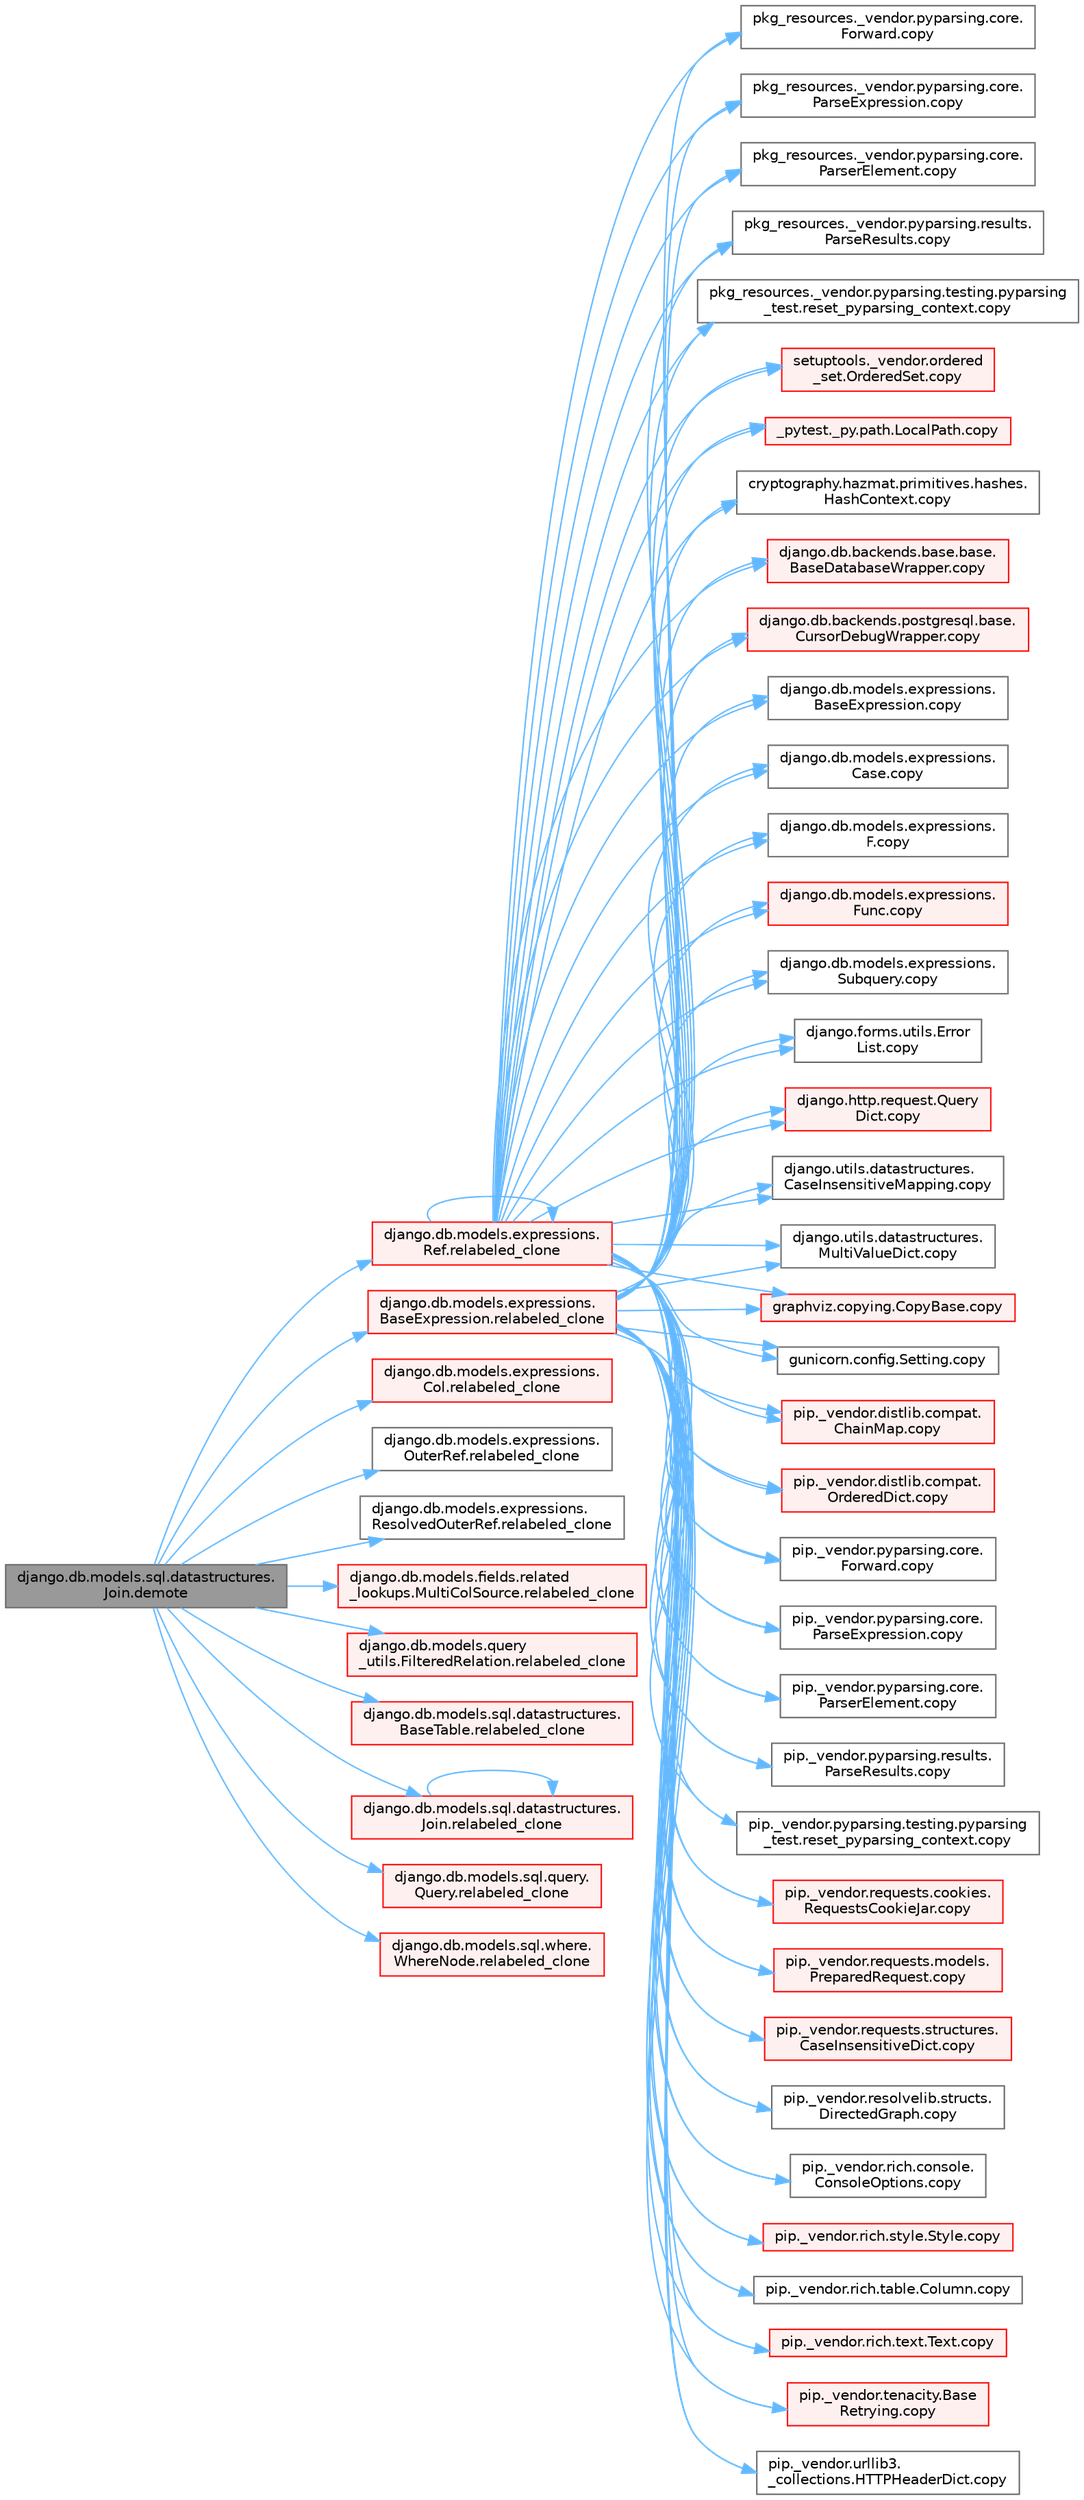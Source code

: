 digraph "django.db.models.sql.datastructures.Join.demote"
{
 // LATEX_PDF_SIZE
  bgcolor="transparent";
  edge [fontname=Helvetica,fontsize=10,labelfontname=Helvetica,labelfontsize=10];
  node [fontname=Helvetica,fontsize=10,shape=box,height=0.2,width=0.4];
  rankdir="LR";
  Node1 [id="Node000001",label="django.db.models.sql.datastructures.\lJoin.demote",height=0.2,width=0.4,color="gray40", fillcolor="grey60", style="filled", fontcolor="black",tooltip=" "];
  Node1 -> Node2 [id="edge1_Node000001_Node000002",color="steelblue1",style="solid",tooltip=" "];
  Node2 [id="Node000002",label="django.db.models.expressions.\lBaseExpression.relabeled_clone",height=0.2,width=0.4,color="red", fillcolor="#FFF0F0", style="filled",URL="$classdjango_1_1db_1_1models_1_1expressions_1_1_base_expression.html#a9ab1678dec9695e3a5afc9cc18b4a9f7",tooltip=" "];
  Node2 -> Node3 [id="edge2_Node000002_Node000003",color="steelblue1",style="solid",tooltip=" "];
  Node3 [id="Node000003",label="_pytest._py.path.LocalPath.copy",height=0.2,width=0.4,color="red", fillcolor="#FFF0F0", style="filled",URL="$class__pytest_1_1__py_1_1path_1_1_local_path.html#a9eeecae0b90a7147e6bf23d6ea8fc6c0",tooltip=" "];
  Node2 -> Node2290 [id="edge3_Node000002_Node002290",color="steelblue1",style="solid",tooltip=" "];
  Node2290 [id="Node002290",label="cryptography.hazmat.primitives.hashes.\lHashContext.copy",height=0.2,width=0.4,color="grey40", fillcolor="white", style="filled",URL="$classcryptography_1_1hazmat_1_1primitives_1_1hashes_1_1_hash_context.html#a9f9b30a47684d469cfdc3db7a7261ea1",tooltip=" "];
  Node2 -> Node2291 [id="edge4_Node000002_Node002291",color="steelblue1",style="solid",tooltip=" "];
  Node2291 [id="Node002291",label="django.db.backends.base.base.\lBaseDatabaseWrapper.copy",height=0.2,width=0.4,color="red", fillcolor="#FFF0F0", style="filled",URL="$classdjango_1_1db_1_1backends_1_1base_1_1base_1_1_base_database_wrapper.html#a655ed3d049ec9c35530e8819d28fdc62",tooltip=" "];
  Node2 -> Node2292 [id="edge5_Node000002_Node002292",color="steelblue1",style="solid",tooltip=" "];
  Node2292 [id="Node002292",label="django.db.backends.postgresql.base.\lCursorDebugWrapper.copy",height=0.2,width=0.4,color="red", fillcolor="#FFF0F0", style="filled",URL="$classdjango_1_1db_1_1backends_1_1postgresql_1_1base_1_1_cursor_debug_wrapper.html#a35ca6cc5e6e9ba970c3c3f7469be22ef",tooltip=" "];
  Node2 -> Node2294 [id="edge6_Node000002_Node002294",color="steelblue1",style="solid",tooltip=" "];
  Node2294 [id="Node002294",label="django.db.models.expressions.\lBaseExpression.copy",height=0.2,width=0.4,color="grey40", fillcolor="white", style="filled",URL="$classdjango_1_1db_1_1models_1_1expressions_1_1_base_expression.html#aeeb404c3f264e4a520308bad3b41fabf",tooltip=" "];
  Node2 -> Node2295 [id="edge7_Node000002_Node002295",color="steelblue1",style="solid",tooltip=" "];
  Node2295 [id="Node002295",label="django.db.models.expressions.\lCase.copy",height=0.2,width=0.4,color="grey40", fillcolor="white", style="filled",URL="$classdjango_1_1db_1_1models_1_1expressions_1_1_case.html#a98cff87cf380bd54d7c21cb381c64daf",tooltip=" "];
  Node2 -> Node2296 [id="edge8_Node000002_Node002296",color="steelblue1",style="solid",tooltip=" "];
  Node2296 [id="Node002296",label="django.db.models.expressions.\lF.copy",height=0.2,width=0.4,color="grey40", fillcolor="white", style="filled",URL="$classdjango_1_1db_1_1models_1_1expressions_1_1_f.html#a58698f9a53ce3133f53d1602cc551e1b",tooltip=" "];
  Node2 -> Node2297 [id="edge9_Node000002_Node002297",color="steelblue1",style="solid",tooltip=" "];
  Node2297 [id="Node002297",label="django.db.models.expressions.\lFunc.copy",height=0.2,width=0.4,color="red", fillcolor="#FFF0F0", style="filled",URL="$classdjango_1_1db_1_1models_1_1expressions_1_1_func.html#a6883d18f5aeb4398d367e841e6e21671",tooltip=" "];
  Node2 -> Node2298 [id="edge10_Node000002_Node002298",color="steelblue1",style="solid",tooltip=" "];
  Node2298 [id="Node002298",label="django.db.models.expressions.\lSubquery.copy",height=0.2,width=0.4,color="grey40", fillcolor="white", style="filled",URL="$classdjango_1_1db_1_1models_1_1expressions_1_1_subquery.html#a59363e529ff37aa5c16a09b76e6e6bf9",tooltip=" "];
  Node2 -> Node2299 [id="edge11_Node000002_Node002299",color="steelblue1",style="solid",tooltip=" "];
  Node2299 [id="Node002299",label="django.forms.utils.Error\lList.copy",height=0.2,width=0.4,color="grey40", fillcolor="white", style="filled",URL="$classdjango_1_1forms_1_1utils_1_1_error_list.html#a46176c1849362dd93ea227cfec28d1ff",tooltip=" "];
  Node2 -> Node2300 [id="edge12_Node000002_Node002300",color="steelblue1",style="solid",tooltip=" "];
  Node2300 [id="Node002300",label="django.http.request.Query\lDict.copy",height=0.2,width=0.4,color="red", fillcolor="#FFF0F0", style="filled",URL="$classdjango_1_1http_1_1request_1_1_query_dict.html#ada9e4956e62868c5587b9ffde7b358b5",tooltip=" "];
  Node2 -> Node2474 [id="edge13_Node000002_Node002474",color="steelblue1",style="solid",tooltip=" "];
  Node2474 [id="Node002474",label="django.utils.datastructures.\lCaseInsensitiveMapping.copy",height=0.2,width=0.4,color="grey40", fillcolor="white", style="filled",URL="$classdjango_1_1utils_1_1datastructures_1_1_case_insensitive_mapping.html#a89e52f7d943ef70ee9e2731a1bb25084",tooltip=" "];
  Node2 -> Node2475 [id="edge14_Node000002_Node002475",color="steelblue1",style="solid",tooltip=" "];
  Node2475 [id="Node002475",label="django.utils.datastructures.\lMultiValueDict.copy",height=0.2,width=0.4,color="grey40", fillcolor="white", style="filled",URL="$classdjango_1_1utils_1_1datastructures_1_1_multi_value_dict.html#aa04a15080bb2af3ac7cc3f4791a54786",tooltip=" "];
  Node2 -> Node2476 [id="edge15_Node000002_Node002476",color="steelblue1",style="solid",tooltip=" "];
  Node2476 [id="Node002476",label="graphviz.copying.CopyBase.copy",height=0.2,width=0.4,color="red", fillcolor="#FFF0F0", style="filled",URL="$classgraphviz_1_1copying_1_1_copy_base.html#a2f81c0dd9b8d1f25d9aebacfdb5ee284",tooltip=" "];
  Node2 -> Node2487 [id="edge16_Node000002_Node002487",color="steelblue1",style="solid",tooltip=" "];
  Node2487 [id="Node002487",label="gunicorn.config.Setting.copy",height=0.2,width=0.4,color="grey40", fillcolor="white", style="filled",URL="$classgunicorn_1_1config_1_1_setting.html#a389321c9f9e3227638ce969dffdfc4dc",tooltip=" "];
  Node2 -> Node2488 [id="edge17_Node000002_Node002488",color="steelblue1",style="solid",tooltip=" "];
  Node2488 [id="Node002488",label="pip._vendor.distlib.compat.\lChainMap.copy",height=0.2,width=0.4,color="red", fillcolor="#FFF0F0", style="filled",URL="$classpip_1_1__vendor_1_1distlib_1_1compat_1_1_chain_map.html#a8146e2ccf536c708cb0b7a09ccf8c537",tooltip=" "];
  Node2 -> Node2489 [id="edge18_Node000002_Node002489",color="steelblue1",style="solid",tooltip=" "];
  Node2489 [id="Node002489",label="pip._vendor.distlib.compat.\lOrderedDict.copy",height=0.2,width=0.4,color="red", fillcolor="#FFF0F0", style="filled",URL="$classpip_1_1__vendor_1_1distlib_1_1compat_1_1_ordered_dict.html#ae6088d806618f017e91d1bd2f61771dd",tooltip=" "];
  Node2 -> Node2490 [id="edge19_Node000002_Node002490",color="steelblue1",style="solid",tooltip=" "];
  Node2490 [id="Node002490",label="pip._vendor.pyparsing.core.\lForward.copy",height=0.2,width=0.4,color="grey40", fillcolor="white", style="filled",URL="$classpip_1_1__vendor_1_1pyparsing_1_1core_1_1_forward.html#afd7e391f2f32fd6350b0e064728bc9a0",tooltip=" "];
  Node2 -> Node2491 [id="edge20_Node000002_Node002491",color="steelblue1",style="solid",tooltip=" "];
  Node2491 [id="Node002491",label="pip._vendor.pyparsing.core.\lParseExpression.copy",height=0.2,width=0.4,color="grey40", fillcolor="white", style="filled",URL="$classpip_1_1__vendor_1_1pyparsing_1_1core_1_1_parse_expression.html#a6c47c811bdb4ddebaa8635bd596d908c",tooltip=" "];
  Node2 -> Node2492 [id="edge21_Node000002_Node002492",color="steelblue1",style="solid",tooltip=" "];
  Node2492 [id="Node002492",label="pip._vendor.pyparsing.core.\lParserElement.copy",height=0.2,width=0.4,color="grey40", fillcolor="white", style="filled",URL="$classpip_1_1__vendor_1_1pyparsing_1_1core_1_1_parser_element.html#a90cf16d51d3eb590beb84714d46fd86e",tooltip=" "];
  Node2 -> Node2493 [id="edge22_Node000002_Node002493",color="steelblue1",style="solid",tooltip=" "];
  Node2493 [id="Node002493",label="pip._vendor.pyparsing.results.\lParseResults.copy",height=0.2,width=0.4,color="grey40", fillcolor="white", style="filled",URL="$classpip_1_1__vendor_1_1pyparsing_1_1results_1_1_parse_results.html#a943baafa125ab0ae889f20409bdc360c",tooltip=" "];
  Node2 -> Node2494 [id="edge23_Node000002_Node002494",color="steelblue1",style="solid",tooltip=" "];
  Node2494 [id="Node002494",label="pip._vendor.pyparsing.testing.pyparsing\l_test.reset_pyparsing_context.copy",height=0.2,width=0.4,color="grey40", fillcolor="white", style="filled",URL="$classpip_1_1__vendor_1_1pyparsing_1_1testing_1_1pyparsing__test_1_1reset__pyparsing__context.html#a8b358db76145f5a96a157c60b10c0042",tooltip=" "];
  Node2 -> Node2495 [id="edge24_Node000002_Node002495",color="steelblue1",style="solid",tooltip=" "];
  Node2495 [id="Node002495",label="pip._vendor.requests.cookies.\lRequestsCookieJar.copy",height=0.2,width=0.4,color="red", fillcolor="#FFF0F0", style="filled",URL="$classpip_1_1__vendor_1_1requests_1_1cookies_1_1_requests_cookie_jar.html#a6f55e74598cf9e2c383486aa1b4eb9ba",tooltip=" "];
  Node2 -> Node2497 [id="edge25_Node000002_Node002497",color="steelblue1",style="solid",tooltip=" "];
  Node2497 [id="Node002497",label="pip._vendor.requests.models.\lPreparedRequest.copy",height=0.2,width=0.4,color="red", fillcolor="#FFF0F0", style="filled",URL="$classpip_1_1__vendor_1_1requests_1_1models_1_1_prepared_request.html#a7548cd215dfcd985b529c710800d964a",tooltip=" "];
  Node2 -> Node2498 [id="edge26_Node000002_Node002498",color="steelblue1",style="solid",tooltip=" "];
  Node2498 [id="Node002498",label="pip._vendor.requests.structures.\lCaseInsensitiveDict.copy",height=0.2,width=0.4,color="red", fillcolor="#FFF0F0", style="filled",URL="$classpip_1_1__vendor_1_1requests_1_1structures_1_1_case_insensitive_dict.html#a2d80c1a56c57eb40550b30eb7d76c571",tooltip=" "];
  Node2 -> Node2499 [id="edge27_Node000002_Node002499",color="steelblue1",style="solid",tooltip=" "];
  Node2499 [id="Node002499",label="pip._vendor.resolvelib.structs.\lDirectedGraph.copy",height=0.2,width=0.4,color="grey40", fillcolor="white", style="filled",URL="$classpip_1_1__vendor_1_1resolvelib_1_1structs_1_1_directed_graph.html#ab782851de23ced11026378fd85cfcf7e",tooltip=" "];
  Node2 -> Node2500 [id="edge28_Node000002_Node002500",color="steelblue1",style="solid",tooltip=" "];
  Node2500 [id="Node002500",label="pip._vendor.rich.console.\lConsoleOptions.copy",height=0.2,width=0.4,color="grey40", fillcolor="white", style="filled",URL="$classpip_1_1__vendor_1_1rich_1_1console_1_1_console_options.html#afd4cbb05271ff8f3ca0e58617edf6a25",tooltip=" "];
  Node2 -> Node2501 [id="edge29_Node000002_Node002501",color="steelblue1",style="solid",tooltip=" "];
  Node2501 [id="Node002501",label="pip._vendor.rich.style.Style.copy",height=0.2,width=0.4,color="red", fillcolor="#FFF0F0", style="filled",URL="$classpip_1_1__vendor_1_1rich_1_1style_1_1_style.html#abba3761f0c189ce79a43f5feeefca1a8",tooltip=" "];
  Node2 -> Node2580 [id="edge30_Node000002_Node002580",color="steelblue1",style="solid",tooltip=" "];
  Node2580 [id="Node002580",label="pip._vendor.rich.table.Column.copy",height=0.2,width=0.4,color="grey40", fillcolor="white", style="filled",URL="$classpip_1_1__vendor_1_1rich_1_1table_1_1_column.html#a2faeacbd8890d591c70ad9a93d53b5fc",tooltip=" "];
  Node2 -> Node2581 [id="edge31_Node000002_Node002581",color="steelblue1",style="solid",tooltip=" "];
  Node2581 [id="Node002581",label="pip._vendor.rich.text.Text.copy",height=0.2,width=0.4,color="red", fillcolor="#FFF0F0", style="filled",URL="$classpip_1_1__vendor_1_1rich_1_1text_1_1_text.html#a93b228d0aa89aa63e6dfbaa40cb7619a",tooltip=" "];
  Node2 -> Node2582 [id="edge32_Node000002_Node002582",color="steelblue1",style="solid",tooltip=" "];
  Node2582 [id="Node002582",label="pip._vendor.tenacity.Base\lRetrying.copy",height=0.2,width=0.4,color="red", fillcolor="#FFF0F0", style="filled",URL="$classpip_1_1__vendor_1_1tenacity_1_1_base_retrying.html#a3b3c595a4448cf55ebb3d1f3660bea88",tooltip=" "];
  Node2 -> Node2616 [id="edge33_Node000002_Node002616",color="steelblue1",style="solid",tooltip=" "];
  Node2616 [id="Node002616",label="pip._vendor.urllib3.\l_collections.HTTPHeaderDict.copy",height=0.2,width=0.4,color="grey40", fillcolor="white", style="filled",URL="$classpip_1_1__vendor_1_1urllib3_1_1__collections_1_1_h_t_t_p_header_dict.html#a5ae57d3926c44a25dc5c14fc9eb2296f",tooltip=" "];
  Node2 -> Node2617 [id="edge34_Node000002_Node002617",color="steelblue1",style="solid",tooltip=" "];
  Node2617 [id="Node002617",label="pkg_resources._vendor.pyparsing.core.\lForward.copy",height=0.2,width=0.4,color="grey40", fillcolor="white", style="filled",URL="$classpkg__resources_1_1__vendor_1_1pyparsing_1_1core_1_1_forward.html#a47d746032d91355693bdb05a8b11555a",tooltip=" "];
  Node2 -> Node2618 [id="edge35_Node000002_Node002618",color="steelblue1",style="solid",tooltip=" "];
  Node2618 [id="Node002618",label="pkg_resources._vendor.pyparsing.core.\lParseExpression.copy",height=0.2,width=0.4,color="grey40", fillcolor="white", style="filled",URL="$classpkg__resources_1_1__vendor_1_1pyparsing_1_1core_1_1_parse_expression.html#a77e73191b6e8457ca0c19626a4f576db",tooltip=" "];
  Node2 -> Node2619 [id="edge36_Node000002_Node002619",color="steelblue1",style="solid",tooltip=" "];
  Node2619 [id="Node002619",label="pkg_resources._vendor.pyparsing.core.\lParserElement.copy",height=0.2,width=0.4,color="grey40", fillcolor="white", style="filled",URL="$classpkg__resources_1_1__vendor_1_1pyparsing_1_1core_1_1_parser_element.html#a1d909c85c8a640c0f08a4f5dafd784ab",tooltip=" "];
  Node2 -> Node2620 [id="edge37_Node000002_Node002620",color="steelblue1",style="solid",tooltip=" "];
  Node2620 [id="Node002620",label="pkg_resources._vendor.pyparsing.results.\lParseResults.copy",height=0.2,width=0.4,color="grey40", fillcolor="white", style="filled",URL="$classpkg__resources_1_1__vendor_1_1pyparsing_1_1results_1_1_parse_results.html#a94b8e3d13fec3710bc2cffed5c8cb971",tooltip=" "];
  Node2 -> Node2621 [id="edge38_Node000002_Node002621",color="steelblue1",style="solid",tooltip=" "];
  Node2621 [id="Node002621",label="pkg_resources._vendor.pyparsing.testing.pyparsing\l_test.reset_pyparsing_context.copy",height=0.2,width=0.4,color="grey40", fillcolor="white", style="filled",URL="$classpkg__resources_1_1__vendor_1_1pyparsing_1_1testing_1_1pyparsing__test_1_1reset__pyparsing__context.html#a053a92e7c6fe306127d33b9a9aafcea6",tooltip=" "];
  Node2 -> Node2622 [id="edge39_Node000002_Node002622",color="steelblue1",style="solid",tooltip=" "];
  Node2622 [id="Node002622",label="setuptools._vendor.ordered\l_set.OrderedSet.copy",height=0.2,width=0.4,color="red", fillcolor="#FFF0F0", style="filled",URL="$classsetuptools_1_1__vendor_1_1ordered__set_1_1_ordered_set.html#ad171a768f26aada63d89f0056834bb5d",tooltip=" "];
  Node1 -> Node4527 [id="edge40_Node000001_Node004527",color="steelblue1",style="solid",tooltip=" "];
  Node4527 [id="Node004527",label="django.db.models.expressions.\lCol.relabeled_clone",height=0.2,width=0.4,color="red", fillcolor="#FFF0F0", style="filled",URL="$classdjango_1_1db_1_1models_1_1expressions_1_1_col.html#a8fff9c1a73b14406f7ce601d90630464",tooltip=" "];
  Node1 -> Node4528 [id="edge41_Node000001_Node004528",color="steelblue1",style="solid",tooltip=" "];
  Node4528 [id="Node004528",label="django.db.models.expressions.\lOuterRef.relabeled_clone",height=0.2,width=0.4,color="grey40", fillcolor="white", style="filled",URL="$classdjango_1_1db_1_1models_1_1expressions_1_1_outer_ref.html#a2162e13faa17b8e068be6e89d442b840",tooltip=" "];
  Node1 -> Node4529 [id="edge42_Node000001_Node004529",color="steelblue1",style="solid",tooltip=" "];
  Node4529 [id="Node004529",label="django.db.models.expressions.\lRef.relabeled_clone",height=0.2,width=0.4,color="red", fillcolor="#FFF0F0", style="filled",URL="$classdjango_1_1db_1_1models_1_1expressions_1_1_ref.html#acd0e62d444712c98fac919102ed5c77b",tooltip=" "];
  Node4529 -> Node3 [id="edge43_Node004529_Node000003",color="steelblue1",style="solid",tooltip=" "];
  Node4529 -> Node2290 [id="edge44_Node004529_Node002290",color="steelblue1",style="solid",tooltip=" "];
  Node4529 -> Node2291 [id="edge45_Node004529_Node002291",color="steelblue1",style="solid",tooltip=" "];
  Node4529 -> Node2292 [id="edge46_Node004529_Node002292",color="steelblue1",style="solid",tooltip=" "];
  Node4529 -> Node2294 [id="edge47_Node004529_Node002294",color="steelblue1",style="solid",tooltip=" "];
  Node4529 -> Node2295 [id="edge48_Node004529_Node002295",color="steelblue1",style="solid",tooltip=" "];
  Node4529 -> Node2296 [id="edge49_Node004529_Node002296",color="steelblue1",style="solid",tooltip=" "];
  Node4529 -> Node2297 [id="edge50_Node004529_Node002297",color="steelblue1",style="solid",tooltip=" "];
  Node4529 -> Node2298 [id="edge51_Node004529_Node002298",color="steelblue1",style="solid",tooltip=" "];
  Node4529 -> Node2299 [id="edge52_Node004529_Node002299",color="steelblue1",style="solid",tooltip=" "];
  Node4529 -> Node2300 [id="edge53_Node004529_Node002300",color="steelblue1",style="solid",tooltip=" "];
  Node4529 -> Node2474 [id="edge54_Node004529_Node002474",color="steelblue1",style="solid",tooltip=" "];
  Node4529 -> Node2475 [id="edge55_Node004529_Node002475",color="steelblue1",style="solid",tooltip=" "];
  Node4529 -> Node2476 [id="edge56_Node004529_Node002476",color="steelblue1",style="solid",tooltip=" "];
  Node4529 -> Node2487 [id="edge57_Node004529_Node002487",color="steelblue1",style="solid",tooltip=" "];
  Node4529 -> Node2488 [id="edge58_Node004529_Node002488",color="steelblue1",style="solid",tooltip=" "];
  Node4529 -> Node2489 [id="edge59_Node004529_Node002489",color="steelblue1",style="solid",tooltip=" "];
  Node4529 -> Node2490 [id="edge60_Node004529_Node002490",color="steelblue1",style="solid",tooltip=" "];
  Node4529 -> Node2491 [id="edge61_Node004529_Node002491",color="steelblue1",style="solid",tooltip=" "];
  Node4529 -> Node2492 [id="edge62_Node004529_Node002492",color="steelblue1",style="solid",tooltip=" "];
  Node4529 -> Node2493 [id="edge63_Node004529_Node002493",color="steelblue1",style="solid",tooltip=" "];
  Node4529 -> Node2494 [id="edge64_Node004529_Node002494",color="steelblue1",style="solid",tooltip=" "];
  Node4529 -> Node2495 [id="edge65_Node004529_Node002495",color="steelblue1",style="solid",tooltip=" "];
  Node4529 -> Node2497 [id="edge66_Node004529_Node002497",color="steelblue1",style="solid",tooltip=" "];
  Node4529 -> Node2498 [id="edge67_Node004529_Node002498",color="steelblue1",style="solid",tooltip=" "];
  Node4529 -> Node2499 [id="edge68_Node004529_Node002499",color="steelblue1",style="solid",tooltip=" "];
  Node4529 -> Node2500 [id="edge69_Node004529_Node002500",color="steelblue1",style="solid",tooltip=" "];
  Node4529 -> Node2501 [id="edge70_Node004529_Node002501",color="steelblue1",style="solid",tooltip=" "];
  Node4529 -> Node2580 [id="edge71_Node004529_Node002580",color="steelblue1",style="solid",tooltip=" "];
  Node4529 -> Node2581 [id="edge72_Node004529_Node002581",color="steelblue1",style="solid",tooltip=" "];
  Node4529 -> Node2582 [id="edge73_Node004529_Node002582",color="steelblue1",style="solid",tooltip=" "];
  Node4529 -> Node2616 [id="edge74_Node004529_Node002616",color="steelblue1",style="solid",tooltip=" "];
  Node4529 -> Node2617 [id="edge75_Node004529_Node002617",color="steelblue1",style="solid",tooltip=" "];
  Node4529 -> Node2618 [id="edge76_Node004529_Node002618",color="steelblue1",style="solid",tooltip=" "];
  Node4529 -> Node2619 [id="edge77_Node004529_Node002619",color="steelblue1",style="solid",tooltip=" "];
  Node4529 -> Node2620 [id="edge78_Node004529_Node002620",color="steelblue1",style="solid",tooltip=" "];
  Node4529 -> Node2621 [id="edge79_Node004529_Node002621",color="steelblue1",style="solid",tooltip=" "];
  Node4529 -> Node2622 [id="edge80_Node004529_Node002622",color="steelblue1",style="solid",tooltip=" "];
  Node4529 -> Node4529 [id="edge81_Node004529_Node004529",color="steelblue1",style="solid",tooltip=" "];
  Node1 -> Node4530 [id="edge82_Node000001_Node004530",color="steelblue1",style="solid",tooltip=" "];
  Node4530 [id="Node004530",label="django.db.models.expressions.\lResolvedOuterRef.relabeled_clone",height=0.2,width=0.4,color="grey40", fillcolor="white", style="filled",URL="$classdjango_1_1db_1_1models_1_1expressions_1_1_resolved_outer_ref.html#a85bcb0f86981d1c488d5bf12aa8d8b30",tooltip=" "];
  Node1 -> Node4531 [id="edge83_Node000001_Node004531",color="steelblue1",style="solid",tooltip=" "];
  Node4531 [id="Node004531",label="django.db.models.fields.related\l_lookups.MultiColSource.relabeled_clone",height=0.2,width=0.4,color="red", fillcolor="#FFF0F0", style="filled",URL="$classdjango_1_1db_1_1models_1_1fields_1_1related__lookups_1_1_multi_col_source.html#a835093621611933b6222bea360956b0c",tooltip=" "];
  Node1 -> Node4532 [id="edge84_Node000001_Node004532",color="steelblue1",style="solid",tooltip=" "];
  Node4532 [id="Node004532",label="django.db.models.query\l_utils.FilteredRelation.relabeled_clone",height=0.2,width=0.4,color="red", fillcolor="#FFF0F0", style="filled",URL="$classdjango_1_1db_1_1models_1_1query__utils_1_1_filtered_relation.html#a54721cf88cda04227bc9137fac94d470",tooltip=" "];
  Node1 -> Node4533 [id="edge85_Node000001_Node004533",color="steelblue1",style="solid",tooltip=" "];
  Node4533 [id="Node004533",label="django.db.models.sql.datastructures.\lBaseTable.relabeled_clone",height=0.2,width=0.4,color="red", fillcolor="#FFF0F0", style="filled",URL="$classdjango_1_1db_1_1models_1_1sql_1_1datastructures_1_1_base_table.html#abb9c83687f7375ab677dfa96e6f2e40c",tooltip=" "];
  Node1 -> Node4534 [id="edge86_Node000001_Node004534",color="steelblue1",style="solid",tooltip=" "];
  Node4534 [id="Node004534",label="django.db.models.sql.datastructures.\lJoin.relabeled_clone",height=0.2,width=0.4,color="red", fillcolor="#FFF0F0", style="filled",URL="$classdjango_1_1db_1_1models_1_1sql_1_1datastructures_1_1_join.html#af5cbf01535544deeccf6236712dab30e",tooltip=" "];
  Node4534 -> Node4534 [id="edge87_Node004534_Node004534",color="steelblue1",style="solid",tooltip=" "];
  Node1 -> Node4535 [id="edge88_Node000001_Node004535",color="steelblue1",style="solid",tooltip=" "];
  Node4535 [id="Node004535",label="django.db.models.sql.query.\lQuery.relabeled_clone",height=0.2,width=0.4,color="red", fillcolor="#FFF0F0", style="filled",URL="$classdjango_1_1db_1_1models_1_1sql_1_1query_1_1_query.html#af280d6a64a9e44dd71caa13a91ccf716",tooltip=" "];
  Node1 -> Node4536 [id="edge89_Node000001_Node004536",color="steelblue1",style="solid",tooltip=" "];
  Node4536 [id="Node004536",label="django.db.models.sql.where.\lWhereNode.relabeled_clone",height=0.2,width=0.4,color="red", fillcolor="#FFF0F0", style="filled",URL="$classdjango_1_1db_1_1models_1_1sql_1_1where_1_1_where_node.html#acb4f80fab7f4124b0f0e418442cec200",tooltip=" "];
}
